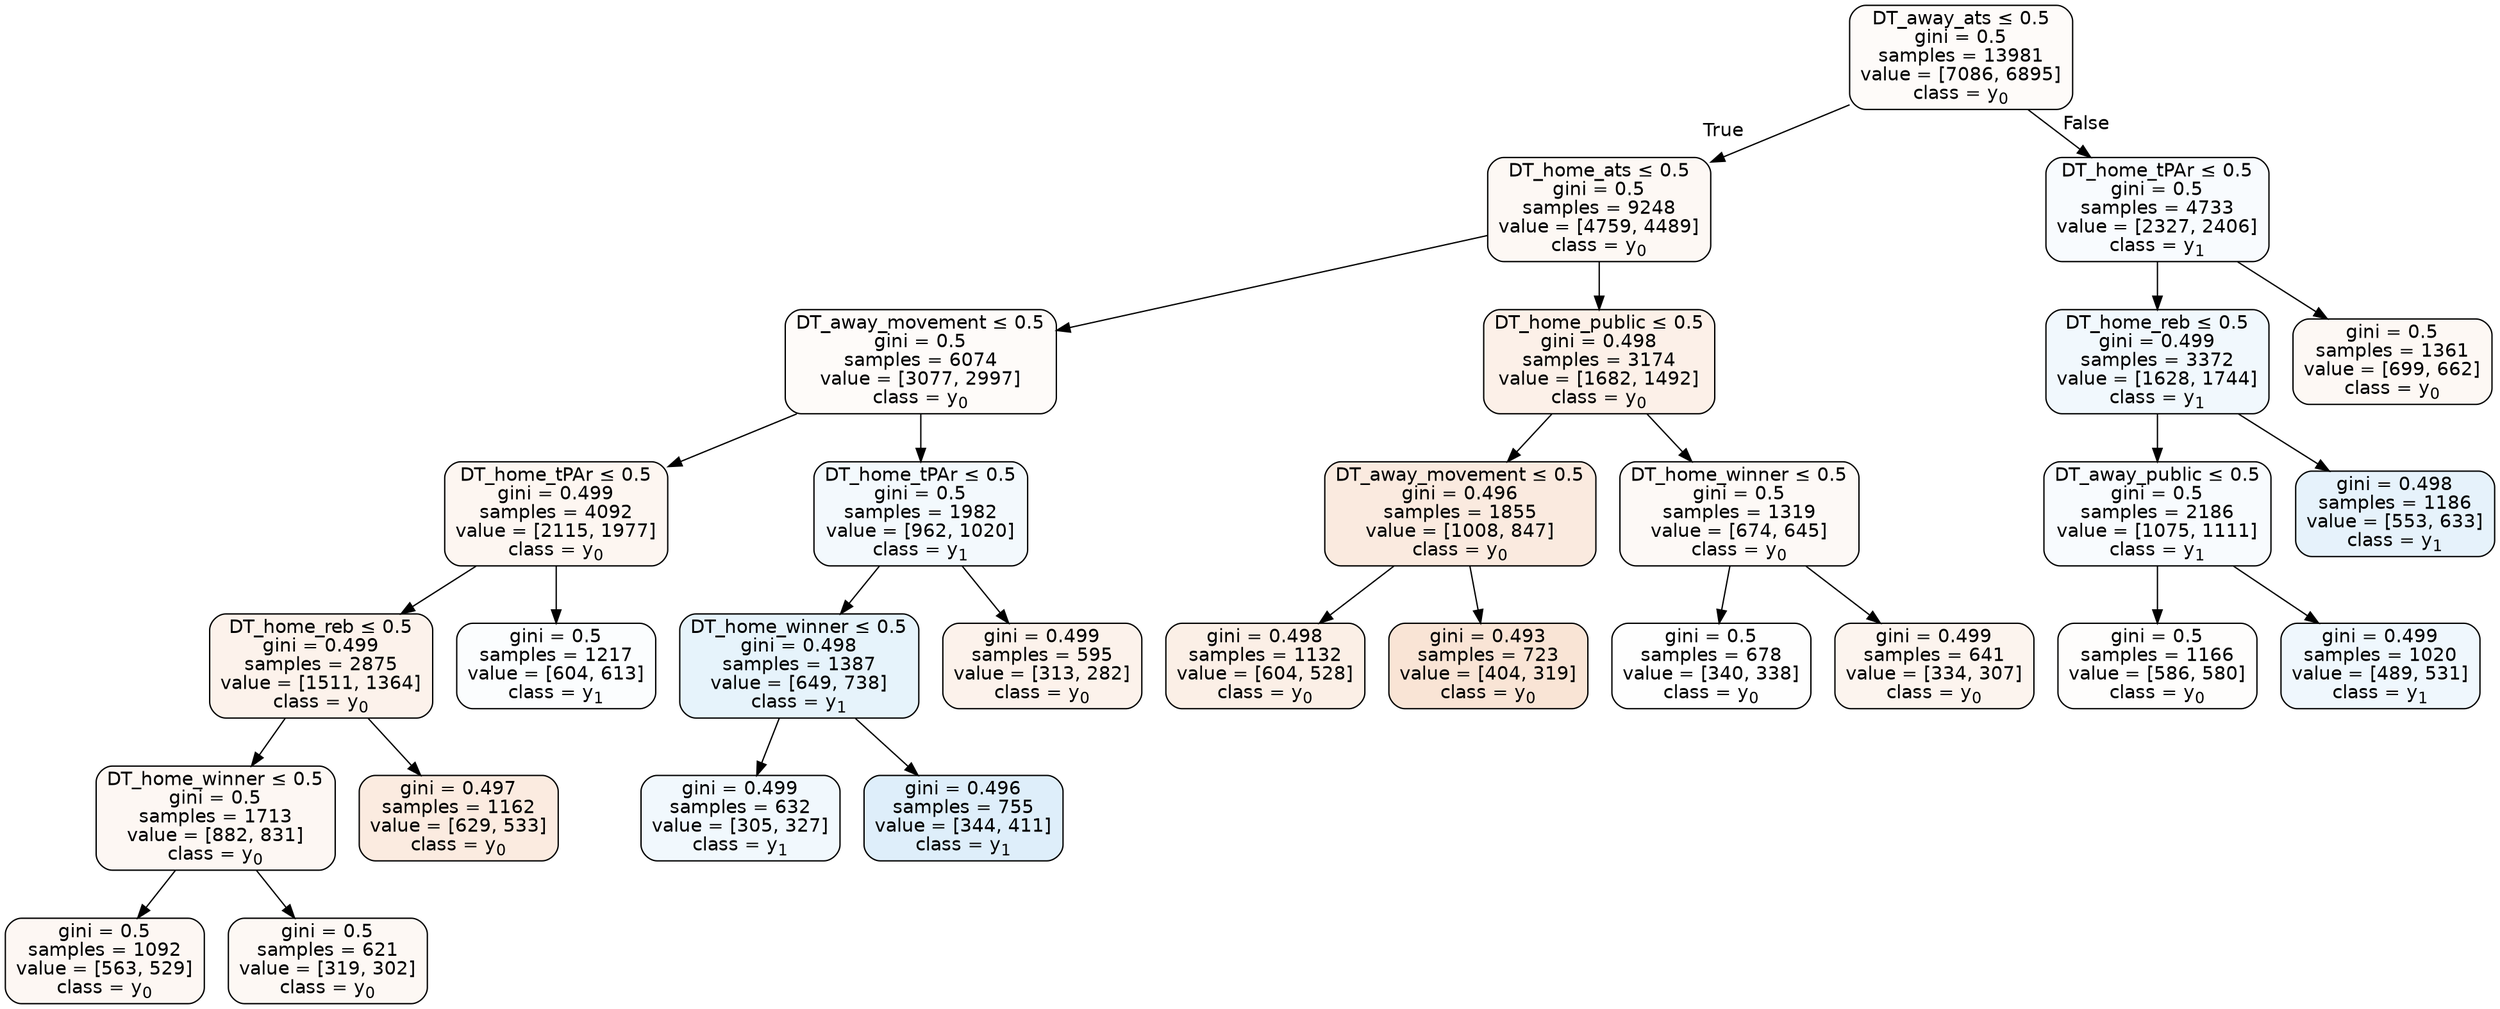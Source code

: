 digraph Tree {
node [shape=box, style="filled, rounded", color="black", fontname=helvetica] ;
edge [fontname=helvetica] ;
0 [label=<DT_away_ats &le; 0.5<br/>gini = 0.5<br/>samples = 13981<br/>value = [7086, 6895]<br/>class = y<SUB>0</SUB>>, fillcolor="#e5813907"] ;
1 [label=<DT_home_ats &le; 0.5<br/>gini = 0.5<br/>samples = 9248<br/>value = [4759, 4489]<br/>class = y<SUB>0</SUB>>, fillcolor="#e581390e"] ;
0 -> 1 [labeldistance=2.5, labelangle=45, headlabel="True"] ;
2 [label=<DT_away_movement &le; 0.5<br/>gini = 0.5<br/>samples = 6074<br/>value = [3077, 2997]<br/>class = y<SUB>0</SUB>>, fillcolor="#e5813907"] ;
1 -> 2 ;
3 [label=<DT_home_tPAr &le; 0.5<br/>gini = 0.499<br/>samples = 4092<br/>value = [2115, 1977]<br/>class = y<SUB>0</SUB>>, fillcolor="#e5813911"] ;
2 -> 3 ;
4 [label=<DT_home_reb &le; 0.5<br/>gini = 0.499<br/>samples = 2875<br/>value = [1511, 1364]<br/>class = y<SUB>0</SUB>>, fillcolor="#e5813919"] ;
3 -> 4 ;
5 [label=<DT_home_winner &le; 0.5<br/>gini = 0.5<br/>samples = 1713<br/>value = [882, 831]<br/>class = y<SUB>0</SUB>>, fillcolor="#e581390f"] ;
4 -> 5 ;
6 [label=<gini = 0.5<br/>samples = 1092<br/>value = [563, 529]<br/>class = y<SUB>0</SUB>>, fillcolor="#e581390f"] ;
5 -> 6 ;
7 [label=<gini = 0.5<br/>samples = 621<br/>value = [319, 302]<br/>class = y<SUB>0</SUB>>, fillcolor="#e581390e"] ;
5 -> 7 ;
8 [label=<gini = 0.497<br/>samples = 1162<br/>value = [629, 533]<br/>class = y<SUB>0</SUB>>, fillcolor="#e5813927"] ;
4 -> 8 ;
9 [label=<gini = 0.5<br/>samples = 1217<br/>value = [604, 613]<br/>class = y<SUB>1</SUB>>, fillcolor="#399de504"] ;
3 -> 9 ;
10 [label=<DT_home_tPAr &le; 0.5<br/>gini = 0.5<br/>samples = 1982<br/>value = [962, 1020]<br/>class = y<SUB>1</SUB>>, fillcolor="#399de50f"] ;
2 -> 10 ;
11 [label=<DT_home_winner &le; 0.5<br/>gini = 0.498<br/>samples = 1387<br/>value = [649, 738]<br/>class = y<SUB>1</SUB>>, fillcolor="#399de51f"] ;
10 -> 11 ;
12 [label=<gini = 0.499<br/>samples = 632<br/>value = [305, 327]<br/>class = y<SUB>1</SUB>>, fillcolor="#399de511"] ;
11 -> 12 ;
13 [label=<gini = 0.496<br/>samples = 755<br/>value = [344, 411]<br/>class = y<SUB>1</SUB>>, fillcolor="#399de52a"] ;
11 -> 13 ;
14 [label=<gini = 0.499<br/>samples = 595<br/>value = [313, 282]<br/>class = y<SUB>0</SUB>>, fillcolor="#e5813919"] ;
10 -> 14 ;
15 [label=<DT_home_public &le; 0.5<br/>gini = 0.498<br/>samples = 3174<br/>value = [1682, 1492]<br/>class = y<SUB>0</SUB>>, fillcolor="#e581391d"] ;
1 -> 15 ;
16 [label=<DT_away_movement &le; 0.5<br/>gini = 0.496<br/>samples = 1855<br/>value = [1008, 847]<br/>class = y<SUB>0</SUB>>, fillcolor="#e5813929"] ;
15 -> 16 ;
17 [label=<gini = 0.498<br/>samples = 1132<br/>value = [604, 528]<br/>class = y<SUB>0</SUB>>, fillcolor="#e5813920"] ;
16 -> 17 ;
18 [label=<gini = 0.493<br/>samples = 723<br/>value = [404, 319]<br/>class = y<SUB>0</SUB>>, fillcolor="#e5813936"] ;
16 -> 18 ;
19 [label=<DT_home_winner &le; 0.5<br/>gini = 0.5<br/>samples = 1319<br/>value = [674, 645]<br/>class = y<SUB>0</SUB>>, fillcolor="#e581390b"] ;
15 -> 19 ;
20 [label=<gini = 0.5<br/>samples = 678<br/>value = [340, 338]<br/>class = y<SUB>0</SUB>>, fillcolor="#e5813901"] ;
19 -> 20 ;
21 [label=<gini = 0.499<br/>samples = 641<br/>value = [334, 307]<br/>class = y<SUB>0</SUB>>, fillcolor="#e5813915"] ;
19 -> 21 ;
22 [label=<DT_home_tPAr &le; 0.5<br/>gini = 0.5<br/>samples = 4733<br/>value = [2327, 2406]<br/>class = y<SUB>1</SUB>>, fillcolor="#399de508"] ;
0 -> 22 [labeldistance=2.5, labelangle=-45, headlabel="False"] ;
23 [label=<DT_home_reb &le; 0.5<br/>gini = 0.499<br/>samples = 3372<br/>value = [1628, 1744]<br/>class = y<SUB>1</SUB>>, fillcolor="#399de511"] ;
22 -> 23 ;
24 [label=<DT_away_public &le; 0.5<br/>gini = 0.5<br/>samples = 2186<br/>value = [1075, 1111]<br/>class = y<SUB>1</SUB>>, fillcolor="#399de508"] ;
23 -> 24 ;
25 [label=<gini = 0.5<br/>samples = 1166<br/>value = [586, 580]<br/>class = y<SUB>0</SUB>>, fillcolor="#e5813903"] ;
24 -> 25 ;
26 [label=<gini = 0.499<br/>samples = 1020<br/>value = [489, 531]<br/>class = y<SUB>1</SUB>>, fillcolor="#399de514"] ;
24 -> 26 ;
27 [label=<gini = 0.498<br/>samples = 1186<br/>value = [553, 633]<br/>class = y<SUB>1</SUB>>, fillcolor="#399de520"] ;
23 -> 27 ;
28 [label=<gini = 0.5<br/>samples = 1361<br/>value = [699, 662]<br/>class = y<SUB>0</SUB>>, fillcolor="#e581390d"] ;
22 -> 28 ;
}